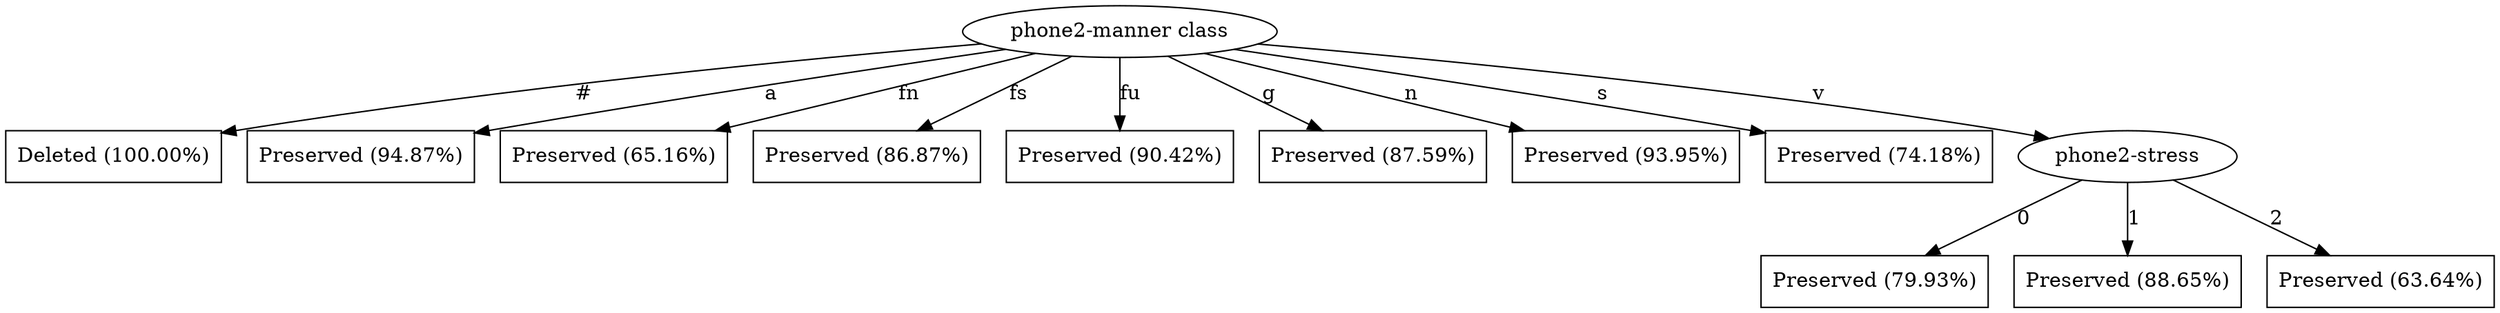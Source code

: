 digraph G {
"bg==" [ shape=ellipse label="phone2-manner class"]
"bg==" -> "bi0w" [ label="#" ]
"bi0w" [ shape=box label="Deleted (100.00%)"]
"bg==" -> "bi0x" [ label="a" ]
"bi0x" [ shape=box label="Preserved (94.87%)"]
"bg==" -> "bi0y" [ label="fn" ]
"bi0y" [ shape=box label="Preserved (65.16%)"]
"bg==" -> "bi0z" [ label="fs" ]
"bi0z" [ shape=box label="Preserved (86.87%)"]
"bg==" -> "bi00" [ label="fu" ]
"bi00" [ shape=box label="Preserved (90.42%)"]
"bg==" -> "bi01" [ label="g" ]
"bi01" [ shape=box label="Preserved (87.59%)"]
"bg==" -> "bi02" [ label="n" ]
"bi02" [ shape=box label="Preserved (93.95%)"]
"bg==" -> "bi03" [ label="s" ]
"bi03" [ shape=box label="Preserved (74.18%)"]
"bg==" -> "bi04" [ label="v" ]
"bi04" [ shape=ellipse label="phone2-stress"]
"bi04" -> "bi04LTE=" [ label="0" ]
"bi04LTE=" [ shape=box label="Preserved (79.93%)"]
"bi04" -> "bi04LTI=" [ label="1" ]
"bi04LTI=" [ shape=box label="Preserved (88.65%)"]
"bi04" -> "bi04LTM=" [ label="2" ]
"bi04LTM=" [ shape=box label="Preserved (63.64%)"]
}
